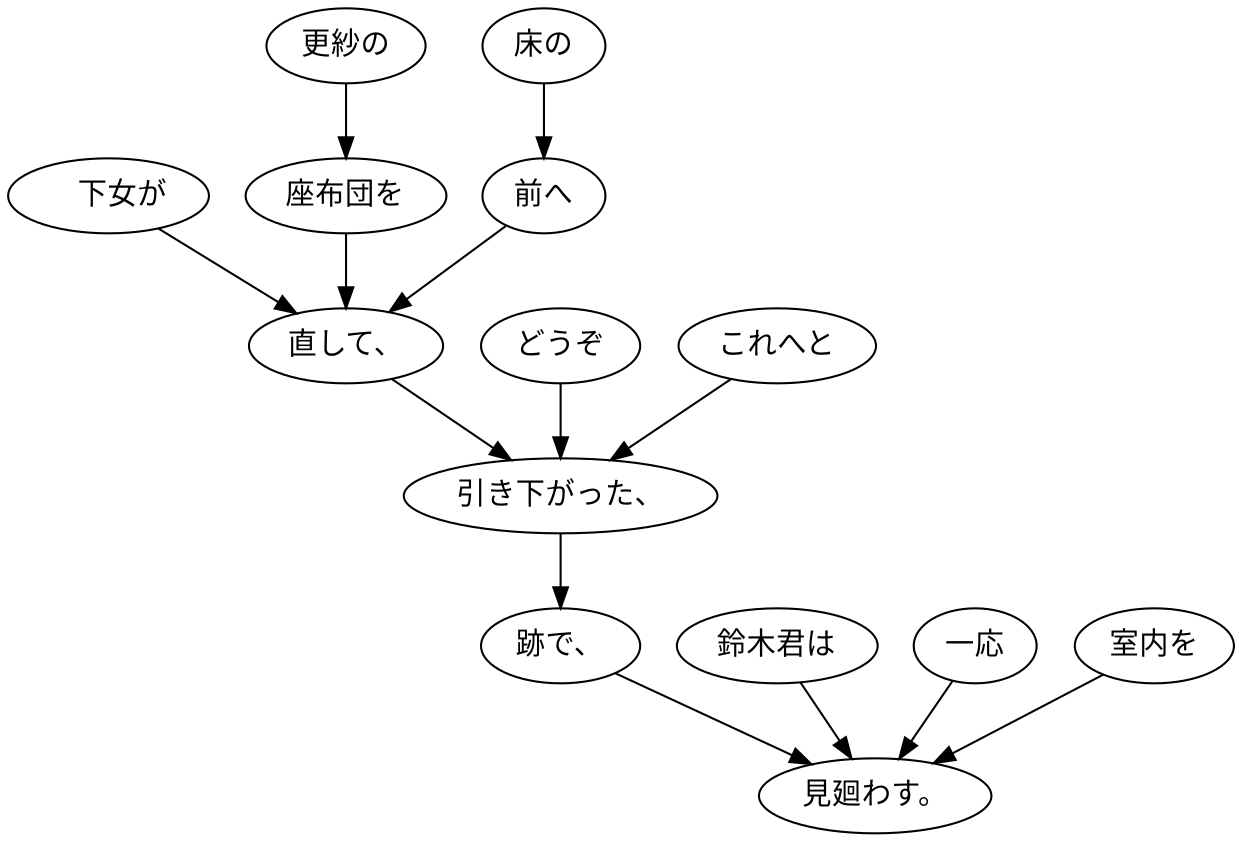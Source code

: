 digraph graph2278 {
	node0 [label="　下女が"];
	node1 [label="更紗の"];
	node2 [label="座布団を"];
	node3 [label="床の"];
	node4 [label="前へ"];
	node5 [label="直して、"];
	node6 [label="どうぞ"];
	node7 [label="これへと"];
	node8 [label="引き下がった、"];
	node9 [label="跡で、"];
	node10 [label="鈴木君は"];
	node11 [label="一応"];
	node12 [label="室内を"];
	node13 [label="見廻わす。"];
	node0 -> node5;
	node1 -> node2;
	node2 -> node5;
	node3 -> node4;
	node4 -> node5;
	node5 -> node8;
	node6 -> node8;
	node7 -> node8;
	node8 -> node9;
	node9 -> node13;
	node10 -> node13;
	node11 -> node13;
	node12 -> node13;
}
